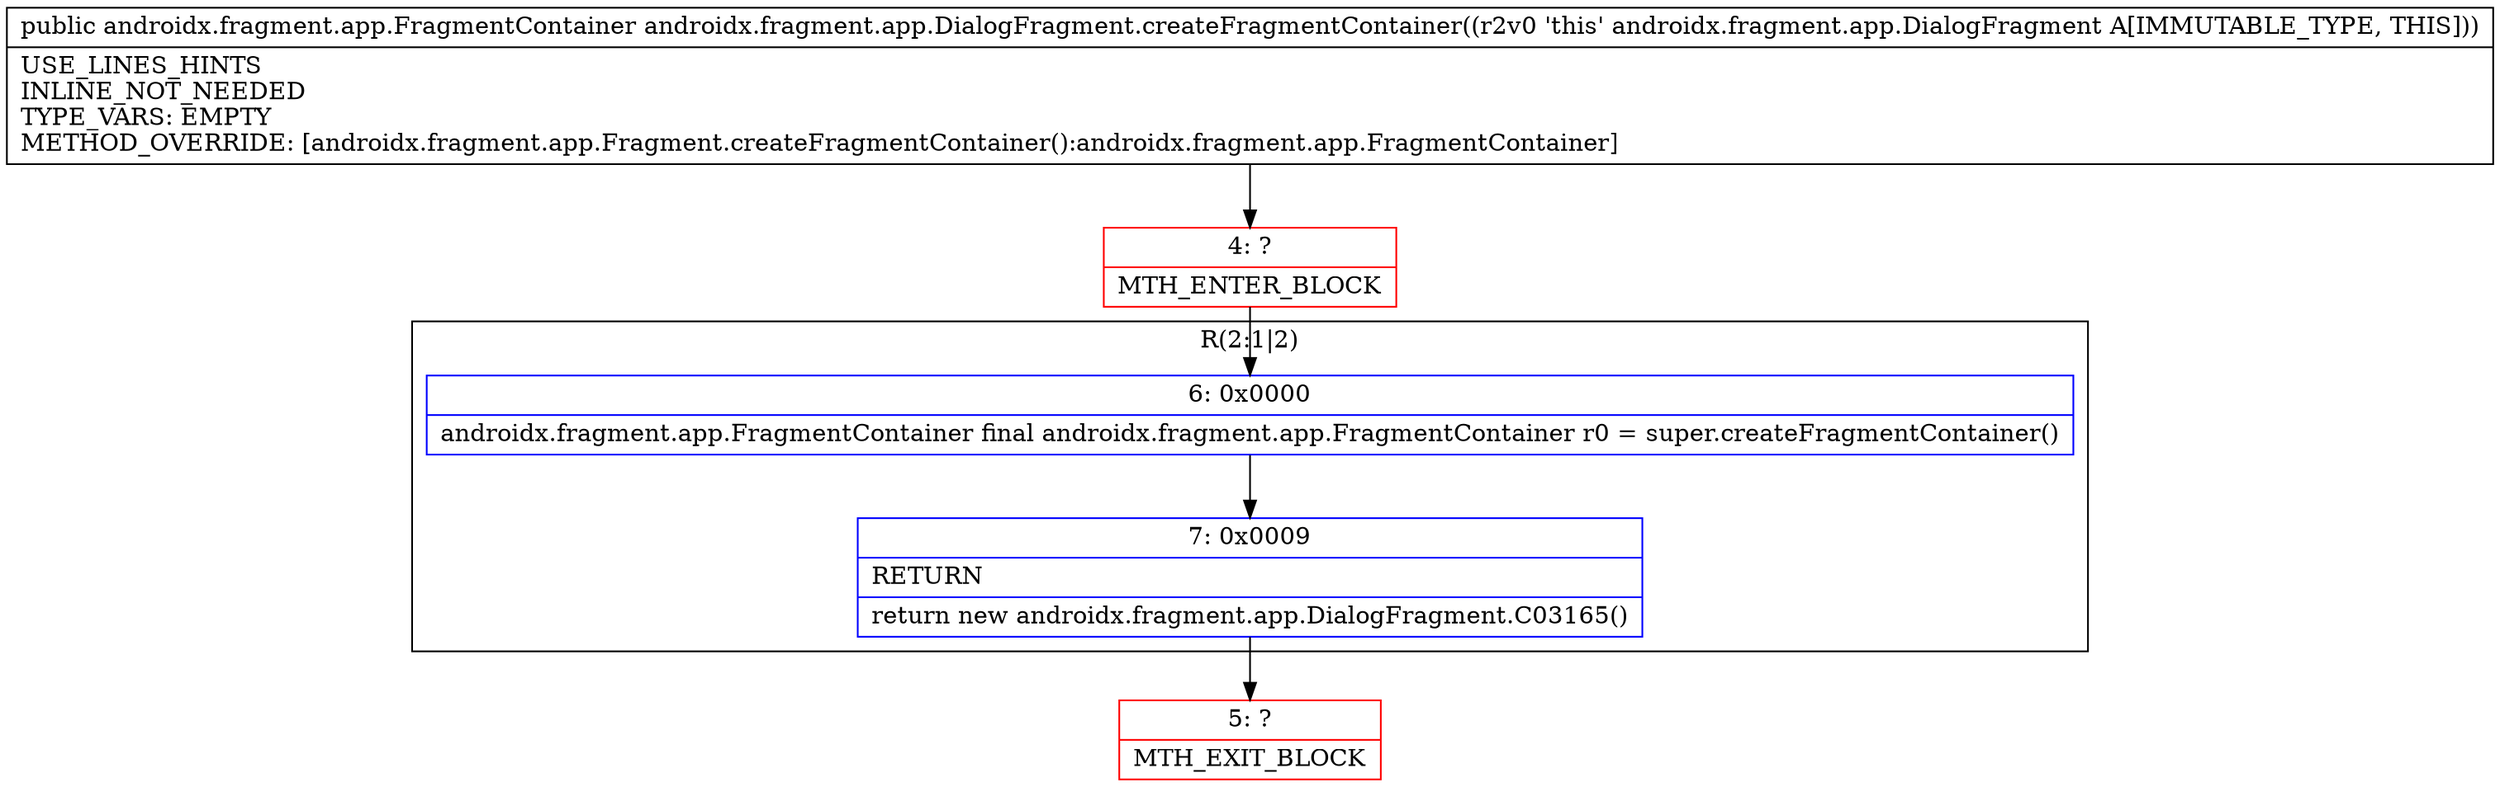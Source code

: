 digraph "CFG forandroidx.fragment.app.DialogFragment.createFragmentContainer()Landroidx\/fragment\/app\/FragmentContainer;" {
subgraph cluster_Region_861594074 {
label = "R(2:1|2)";
node [shape=record,color=blue];
Node_6 [shape=record,label="{6\:\ 0x0000|androidx.fragment.app.FragmentContainer final androidx.fragment.app.FragmentContainer r0 = super.createFragmentContainer()\l}"];
Node_7 [shape=record,label="{7\:\ 0x0009|RETURN\l|return new androidx.fragment.app.DialogFragment.C03165()\l}"];
}
Node_4 [shape=record,color=red,label="{4\:\ ?|MTH_ENTER_BLOCK\l}"];
Node_5 [shape=record,color=red,label="{5\:\ ?|MTH_EXIT_BLOCK\l}"];
MethodNode[shape=record,label="{public androidx.fragment.app.FragmentContainer androidx.fragment.app.DialogFragment.createFragmentContainer((r2v0 'this' androidx.fragment.app.DialogFragment A[IMMUTABLE_TYPE, THIS]))  | USE_LINES_HINTS\lINLINE_NOT_NEEDED\lTYPE_VARS: EMPTY\lMETHOD_OVERRIDE: [androidx.fragment.app.Fragment.createFragmentContainer():androidx.fragment.app.FragmentContainer]\l}"];
MethodNode -> Node_4;Node_6 -> Node_7;
Node_7 -> Node_5;
Node_4 -> Node_6;
}

